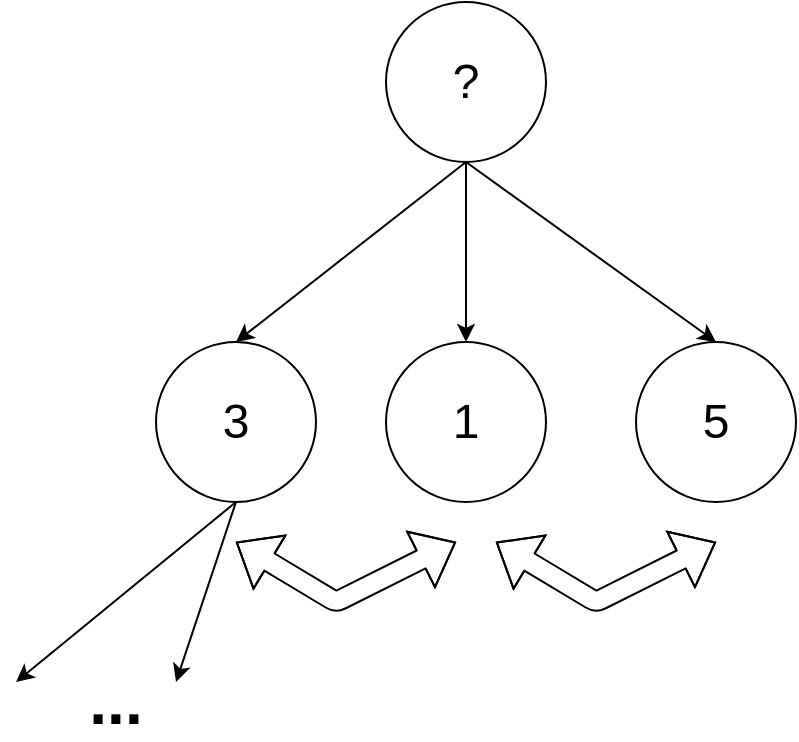 <mxfile version="12.6.5" type="device" pages="2"><diagram id="1QSQE2vnsqaTPwD8ljNQ" name="Page-1"><mxGraphModel dx="1420" dy="856" grid="1" gridSize="10" guides="1" tooltips="1" connect="1" arrows="1" fold="1" page="1" pageScale="1" pageWidth="850" pageHeight="1100" math="0" shadow="0"><root><mxCell id="0"/><mxCell id="1" parent="0"/><mxCell id="v8hDSCitgbTZsQO9c9yp-1" value="?" style="ellipse;whiteSpace=wrap;html=1;aspect=fixed;fontSize=24;" vertex="1" parent="1"><mxGeometry x="395" y="110" width="80" height="80" as="geometry"/></mxCell><mxCell id="v8hDSCitgbTZsQO9c9yp-2" value="5" style="ellipse;whiteSpace=wrap;html=1;aspect=fixed;fontSize=24;" vertex="1" parent="1"><mxGeometry x="520" y="280" width="80" height="80" as="geometry"/></mxCell><mxCell id="v8hDSCitgbTZsQO9c9yp-3" value="1" style="ellipse;whiteSpace=wrap;html=1;aspect=fixed;fontSize=24;" vertex="1" parent="1"><mxGeometry x="395" y="280" width="80" height="80" as="geometry"/></mxCell><mxCell id="v8hDSCitgbTZsQO9c9yp-4" value="3" style="ellipse;whiteSpace=wrap;html=1;aspect=fixed;fontSize=24;" vertex="1" parent="1"><mxGeometry x="280" y="280" width="80" height="80" as="geometry"/></mxCell><mxCell id="v8hDSCitgbTZsQO9c9yp-8" value="" style="endArrow=classic;html=1;shadow=0;strokeColor=#000000;exitX=0.5;exitY=1;exitDx=0;exitDy=0;entryX=0.5;entryY=0;entryDx=0;entryDy=0;" edge="1" parent="1" source="v8hDSCitgbTZsQO9c9yp-1" target="v8hDSCitgbTZsQO9c9yp-2"><mxGeometry width="50" height="50" relative="1" as="geometry"><mxPoint x="440" y="210" as="sourcePoint"/><mxPoint x="510" y="350" as="targetPoint"/></mxGeometry></mxCell><mxCell id="v8hDSCitgbTZsQO9c9yp-9" value="" style="endArrow=classic;html=1;shadow=0;strokeColor=#000000;exitX=0.5;exitY=1;exitDx=0;exitDy=0;" edge="1" parent="1" source="v8hDSCitgbTZsQO9c9yp-1" target="v8hDSCitgbTZsQO9c9yp-3"><mxGeometry width="50" height="50" relative="1" as="geometry"><mxPoint x="410" y="240" as="sourcePoint"/><mxPoint x="535" y="330" as="targetPoint"/></mxGeometry></mxCell><mxCell id="v8hDSCitgbTZsQO9c9yp-10" value="" style="endArrow=classic;html=1;shadow=0;strokeColor=#000000;exitX=0.5;exitY=1;exitDx=0;exitDy=0;entryX=0.5;entryY=0;entryDx=0;entryDy=0;" edge="1" parent="1" source="v8hDSCitgbTZsQO9c9yp-1" target="v8hDSCitgbTZsQO9c9yp-4"><mxGeometry width="50" height="50" relative="1" as="geometry"><mxPoint x="380" y="210" as="sourcePoint"/><mxPoint x="380" y="300" as="targetPoint"/></mxGeometry></mxCell><mxCell id="v8hDSCitgbTZsQO9c9yp-12" value="" style="shape=flexArrow;endArrow=classic;startArrow=classic;html=1;shadow=0;strokeColor=#000000;" edge="1" parent="1"><mxGeometry width="50" height="50" relative="1" as="geometry"><mxPoint x="320" y="380" as="sourcePoint"/><mxPoint x="430" y="380" as="targetPoint"/><Array as="points"><mxPoint x="370" y="410"/></Array></mxGeometry></mxCell><mxCell id="v8hDSCitgbTZsQO9c9yp-13" value="" style="shape=flexArrow;endArrow=classic;startArrow=classic;html=1;shadow=0;strokeColor=#000000;" edge="1" parent="1"><mxGeometry width="50" height="50" relative="1" as="geometry"><mxPoint x="450" y="380" as="sourcePoint"/><mxPoint x="560" y="380" as="targetPoint"/><Array as="points"><mxPoint x="500" y="410"/></Array></mxGeometry></mxCell><mxCell id="v8hDSCitgbTZsQO9c9yp-14" value="" style="endArrow=classic;html=1;shadow=0;strokeColor=#000000;exitX=0.5;exitY=1;exitDx=0;exitDy=0;entryX=0.5;entryY=0;entryDx=0;entryDy=0;" edge="1" parent="1" source="v8hDSCitgbTZsQO9c9yp-4"><mxGeometry width="50" height="50" relative="1" as="geometry"><mxPoint x="325" y="360" as="sourcePoint"/><mxPoint x="210" y="450" as="targetPoint"/></mxGeometry></mxCell><mxCell id="v8hDSCitgbTZsQO9c9yp-15" value="..." style="text;html=1;strokeColor=none;fillColor=none;align=center;verticalAlign=middle;whiteSpace=wrap;rounded=0;fontSize=32;fontStyle=1" vertex="1" parent="1"><mxGeometry x="240" y="450" width="40" height="20" as="geometry"/></mxCell><mxCell id="v8hDSCitgbTZsQO9c9yp-16" value="" style="endArrow=classic;html=1;shadow=0;strokeColor=#000000;exitX=0.5;exitY=1;exitDx=0;exitDy=0;" edge="1" parent="1" source="v8hDSCitgbTZsQO9c9yp-4"><mxGeometry width="50" height="50" relative="1" as="geometry"><mxPoint x="330" y="370" as="sourcePoint"/><mxPoint x="290" y="450" as="targetPoint"/></mxGeometry></mxCell></root></mxGraphModel></diagram><diagram id="0udGr1ruzuS-U6Bc1U14" name="Page-2"><mxGraphModel dx="460" dy="856" grid="1" gridSize="10" guides="1" tooltips="1" connect="1" arrows="1" fold="1" page="1" pageScale="1" pageWidth="850" pageHeight="1100" math="0" shadow="0"><root><mxCell id="XBz3tcowrvw3R6JcGsP_-0"/><mxCell id="XBz3tcowrvw3R6JcGsP_-1" parent="XBz3tcowrvw3R6JcGsP_-0"/><mxCell id="XBz3tcowrvw3R6JcGsP_-2" value="?" style="ellipse;whiteSpace=wrap;html=1;aspect=fixed;fontSize=24;" vertex="1" parent="XBz3tcowrvw3R6JcGsP_-1"><mxGeometry x="395" y="110" width="80" height="80" as="geometry"/></mxCell><mxCell id="XBz3tcowrvw3R6JcGsP_-3" value="5" style="ellipse;whiteSpace=wrap;html=1;aspect=fixed;fontSize=24;" vertex="1" parent="XBz3tcowrvw3R6JcGsP_-1"><mxGeometry x="520" y="280" width="80" height="80" as="geometry"/></mxCell><mxCell id="XBz3tcowrvw3R6JcGsP_-4" value="1" style="ellipse;whiteSpace=wrap;html=1;aspect=fixed;fontSize=24;fillColor=#f8cecc;strokeColor=#b85450;" vertex="1" parent="XBz3tcowrvw3R6JcGsP_-1"><mxGeometry x="395" y="280" width="80" height="80" as="geometry"/></mxCell><mxCell id="XBz3tcowrvw3R6JcGsP_-5" value="3" style="ellipse;whiteSpace=wrap;html=1;aspect=fixed;fontSize=24;" vertex="1" parent="XBz3tcowrvw3R6JcGsP_-1"><mxGeometry x="280" y="280" width="80" height="80" as="geometry"/></mxCell><mxCell id="XBz3tcowrvw3R6JcGsP_-6" value="" style="endArrow=classic;html=1;shadow=0;strokeColor=#000000;exitX=0.5;exitY=1;exitDx=0;exitDy=0;entryX=0.5;entryY=0;entryDx=0;entryDy=0;" edge="1" parent="XBz3tcowrvw3R6JcGsP_-1" source="XBz3tcowrvw3R6JcGsP_-2" target="XBz3tcowrvw3R6JcGsP_-3"><mxGeometry width="50" height="50" relative="1" as="geometry"><mxPoint x="440" y="210" as="sourcePoint"/><mxPoint x="510" y="350" as="targetPoint"/></mxGeometry></mxCell><mxCell id="XBz3tcowrvw3R6JcGsP_-7" value="" style="endArrow=classic;html=1;shadow=0;strokeColor=#b85450;exitX=0.5;exitY=1;exitDx=0;exitDy=0;fillColor=#f8cecc;" edge="1" parent="XBz3tcowrvw3R6JcGsP_-1" source="XBz3tcowrvw3R6JcGsP_-2" target="XBz3tcowrvw3R6JcGsP_-4"><mxGeometry width="50" height="50" relative="1" as="geometry"><mxPoint x="410" y="240" as="sourcePoint"/><mxPoint x="535" y="330" as="targetPoint"/></mxGeometry></mxCell><mxCell id="XBz3tcowrvw3R6JcGsP_-8" value="" style="endArrow=classic;html=1;shadow=0;strokeColor=#000000;exitX=0.5;exitY=1;exitDx=0;exitDy=0;entryX=0.5;entryY=0;entryDx=0;entryDy=0;" edge="1" parent="XBz3tcowrvw3R6JcGsP_-1" source="XBz3tcowrvw3R6JcGsP_-2" target="XBz3tcowrvw3R6JcGsP_-5"><mxGeometry width="50" height="50" relative="1" as="geometry"><mxPoint x="380" y="210" as="sourcePoint"/><mxPoint x="380" y="300" as="targetPoint"/></mxGeometry></mxCell><mxCell id="XBz3tcowrvw3R6JcGsP_-11" value="" style="endArrow=classic;html=1;shadow=0;strokeColor=#000000;exitX=0.5;exitY=1;exitDx=0;exitDy=0;" edge="1" parent="XBz3tcowrvw3R6JcGsP_-1" source="XBz3tcowrvw3R6JcGsP_-5"><mxGeometry width="50" height="50" relative="1" as="geometry"><mxPoint x="325" y="360" as="sourcePoint"/><mxPoint x="220" y="440" as="targetPoint"/></mxGeometry></mxCell><mxCell id="XBz3tcowrvw3R6JcGsP_-12" value="..." style="text;html=1;strokeColor=none;fillColor=none;align=center;verticalAlign=middle;whiteSpace=wrap;rounded=0;fontSize=32;fontStyle=1" vertex="1" parent="XBz3tcowrvw3R6JcGsP_-1"><mxGeometry x="300" y="470" width="40" height="20" as="geometry"/></mxCell><mxCell id="XBz3tcowrvw3R6JcGsP_-13" value="" style="endArrow=classic;html=1;shadow=0;strokeColor=#000000;exitX=0.5;exitY=1;exitDx=0;exitDy=0;" edge="1" parent="XBz3tcowrvw3R6JcGsP_-1" source="XBz3tcowrvw3R6JcGsP_-5"><mxGeometry width="50" height="50" relative="1" as="geometry"><mxPoint x="330" y="370" as="sourcePoint"/><mxPoint x="320" y="440" as="targetPoint"/></mxGeometry></mxCell><mxCell id="XBz3tcowrvw3R6JcGsP_-14" value="" style="endArrow=classic;html=1;shadow=0;strokeColor=#b85450;exitX=0.5;exitY=1;exitDx=0;exitDy=0;fillColor=#f8cecc;" edge="1" parent="XBz3tcowrvw3R6JcGsP_-1" source="XBz3tcowrvw3R6JcGsP_-5"><mxGeometry width="50" height="50" relative="1" as="geometry"><mxPoint x="330" y="370" as="sourcePoint"/><mxPoint x="410" y="440" as="targetPoint"/></mxGeometry></mxCell><mxCell id="XBz3tcowrvw3R6JcGsP_-17" value="..." style="text;html=1;strokeColor=none;fillColor=none;align=center;verticalAlign=middle;whiteSpace=wrap;rounded=0;fontSize=32;fontStyle=1" vertex="1" parent="XBz3tcowrvw3R6JcGsP_-1"><mxGeometry x="480" y="390" width="40" height="20" as="geometry"/></mxCell></root></mxGraphModel></diagram></mxfile>